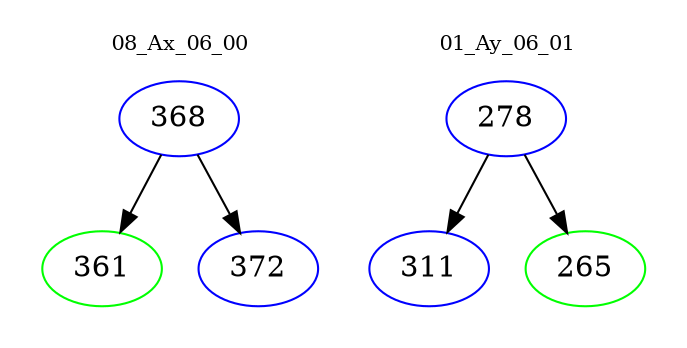 digraph{
subgraph cluster_0 {
color = white
label = "08_Ax_06_00";
fontsize=10;
T0_368 [label="368", color="blue"]
T0_368 -> T0_361 [color="black"]
T0_361 [label="361", color="green"]
T0_368 -> T0_372 [color="black"]
T0_372 [label="372", color="blue"]
}
subgraph cluster_1 {
color = white
label = "01_Ay_06_01";
fontsize=10;
T1_278 [label="278", color="blue"]
T1_278 -> T1_311 [color="black"]
T1_311 [label="311", color="blue"]
T1_278 -> T1_265 [color="black"]
T1_265 [label="265", color="green"]
}
}
